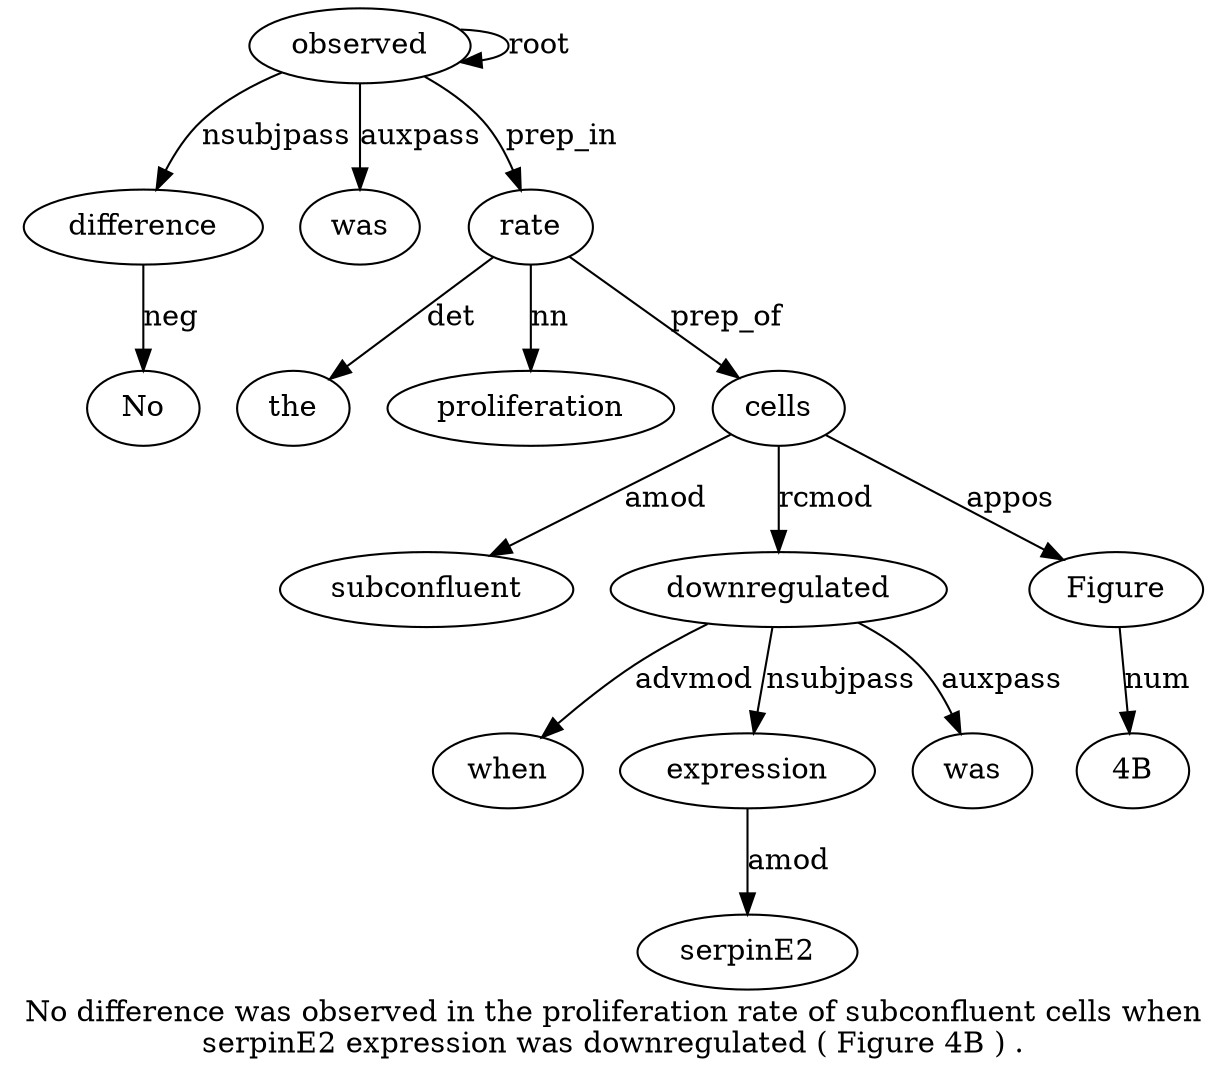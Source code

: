 digraph "No difference was observed in the proliferation rate of subconfluent cells when serpinE2 expression was downregulated ( Figure 4B ) ." {
label="No difference was observed in the proliferation rate of subconfluent cells when
serpinE2 expression was downregulated ( Figure 4B ) .";
difference2 [style=filled, fillcolor=white, label=difference];
No1 [style=filled, fillcolor=white, label=No];
difference2 -> No1  [label=neg];
observed4 [style=filled, fillcolor=white, label=observed];
observed4 -> difference2  [label=nsubjpass];
was3 [style=filled, fillcolor=white, label=was];
observed4 -> was3  [label=auxpass];
observed4 -> observed4  [label=root];
rate8 [style=filled, fillcolor=white, label=rate];
the6 [style=filled, fillcolor=white, label=the];
rate8 -> the6  [label=det];
proliferation7 [style=filled, fillcolor=white, label=proliferation];
rate8 -> proliferation7  [label=nn];
observed4 -> rate8  [label=prep_in];
cells11 [style=filled, fillcolor=white, label=cells];
subconfluent10 [style=filled, fillcolor=white, label=subconfluent];
cells11 -> subconfluent10  [label=amod];
rate8 -> cells11  [label=prep_of];
downregulated16 [style=filled, fillcolor=white, label=downregulated];
when12 [style=filled, fillcolor=white, label=when];
downregulated16 -> when12  [label=advmod];
expression14 [style=filled, fillcolor=white, label=expression];
serpinE213 [style=filled, fillcolor=white, label=serpinE2];
expression14 -> serpinE213  [label=amod];
downregulated16 -> expression14  [label=nsubjpass];
was15 [style=filled, fillcolor=white, label=was];
downregulated16 -> was15  [label=auxpass];
cells11 -> downregulated16  [label=rcmod];
Figure18 [style=filled, fillcolor=white, label=Figure];
cells11 -> Figure18  [label=appos];
"4B19" [style=filled, fillcolor=white, label="4B"];
Figure18 -> "4B19"  [label=num];
}
